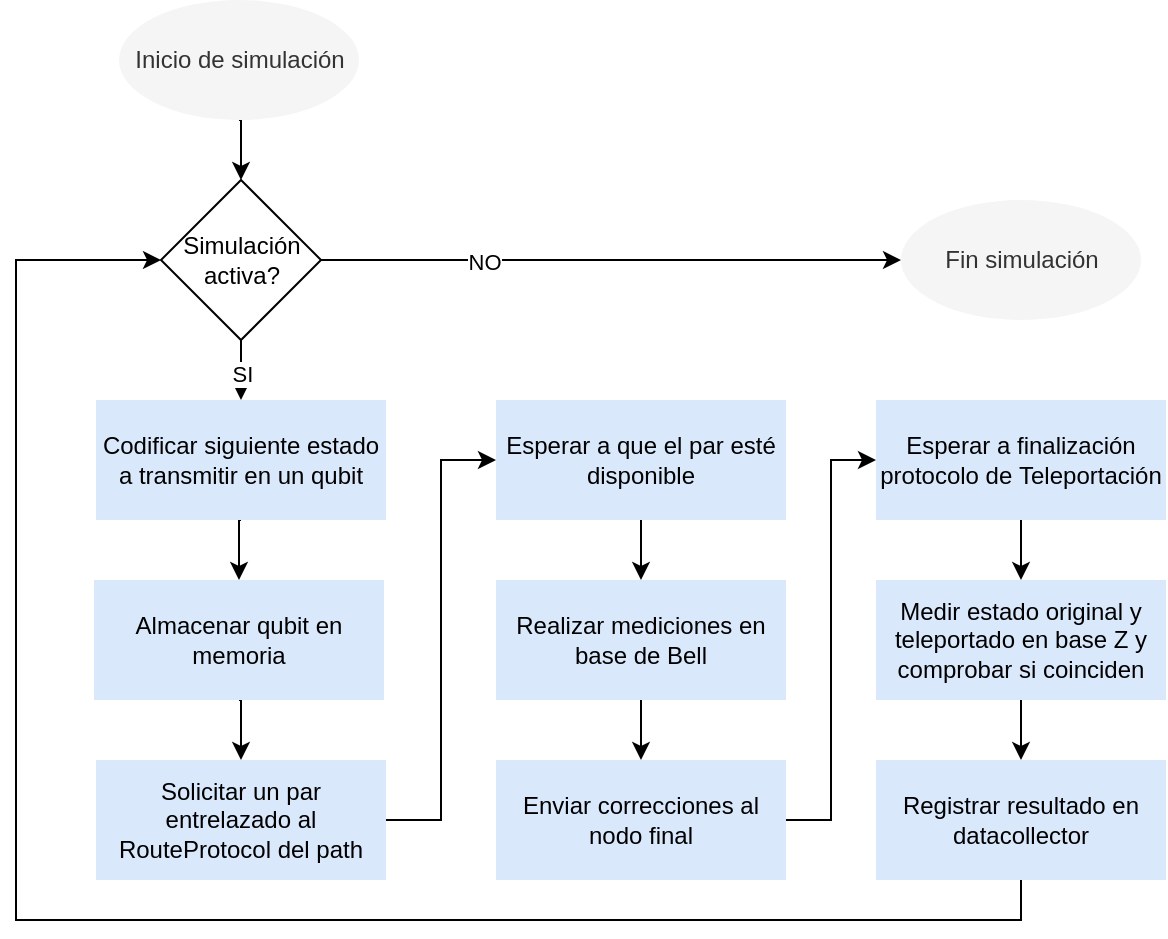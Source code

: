 <mxfile version="24.2.5" type="device">
  <diagram name="Página-1" id="CurySxxXu2C1Rzmgpb91">
    <mxGraphModel dx="792" dy="1019" grid="1" gridSize="10" guides="1" tooltips="1" connect="1" arrows="1" fold="1" page="1" pageScale="1" pageWidth="827" pageHeight="583" math="0" shadow="0">
      <root>
        <mxCell id="0" />
        <mxCell id="1" parent="0" />
        <mxCell id="Q6l-A-WZH55Bo8x8fdeK-15" style="edgeStyle=orthogonalEdgeStyle;rounded=0;orthogonalLoop=1;jettySize=auto;html=1;exitX=0.5;exitY=1;exitDx=0;exitDy=0;entryX=0.5;entryY=0;entryDx=0;entryDy=0;" parent="1" source="Q6l-A-WZH55Bo8x8fdeK-4" target="Q6l-A-WZH55Bo8x8fdeK-14" edge="1">
          <mxGeometry relative="1" as="geometry" />
        </mxCell>
        <mxCell id="Q6l-A-WZH55Bo8x8fdeK-4" value="Inicio de simulación" style="ellipse;whiteSpace=wrap;html=1;fillColor=#f5f5f5;fontColor=#333333;strokeColor=none;" parent="1" vertex="1">
          <mxGeometry x="61.5" y="-10" width="120" height="60" as="geometry" />
        </mxCell>
        <mxCell id="Q6l-A-WZH55Bo8x8fdeK-22" style="edgeStyle=orthogonalEdgeStyle;rounded=0;orthogonalLoop=1;jettySize=auto;html=1;exitX=0.5;exitY=1;exitDx=0;exitDy=0;entryX=0.5;entryY=0;entryDx=0;entryDy=0;" parent="1" source="Q6l-A-WZH55Bo8x8fdeK-13" target="Q6l-A-WZH55Bo8x8fdeK-28" edge="1">
          <mxGeometry relative="1" as="geometry">
            <mxPoint x="328.75" y="280" as="targetPoint" />
          </mxGeometry>
        </mxCell>
        <mxCell id="Q6l-A-WZH55Bo8x8fdeK-13" value="Codificar siguiente estado a transmitir en un qubit" style="rounded=0;whiteSpace=wrap;html=1;fillColor=#dae8fc;strokeColor=none;" parent="1" vertex="1">
          <mxGeometry x="50" y="190" width="145" height="60" as="geometry" />
        </mxCell>
        <mxCell id="Q6l-A-WZH55Bo8x8fdeK-17" style="edgeStyle=orthogonalEdgeStyle;rounded=0;orthogonalLoop=1;jettySize=auto;html=1;exitX=1;exitY=0.5;exitDx=0;exitDy=0;" parent="1" source="Q6l-A-WZH55Bo8x8fdeK-14" target="Q6l-A-WZH55Bo8x8fdeK-16" edge="1">
          <mxGeometry relative="1" as="geometry" />
        </mxCell>
        <mxCell id="Q6l-A-WZH55Bo8x8fdeK-25" value="NO" style="edgeLabel;html=1;align=center;verticalAlign=middle;resizable=0;points=[];" parent="Q6l-A-WZH55Bo8x8fdeK-17" vertex="1" connectable="0">
          <mxGeometry x="-0.443" y="-1" relative="1" as="geometry">
            <mxPoint as="offset" />
          </mxGeometry>
        </mxCell>
        <mxCell id="Q6l-A-WZH55Bo8x8fdeK-21" style="edgeStyle=orthogonalEdgeStyle;rounded=0;orthogonalLoop=1;jettySize=auto;html=1;exitX=0.5;exitY=1;exitDx=0;exitDy=0;" parent="1" source="Q6l-A-WZH55Bo8x8fdeK-14" target="Q6l-A-WZH55Bo8x8fdeK-13" edge="1">
          <mxGeometry relative="1" as="geometry" />
        </mxCell>
        <mxCell id="Q6l-A-WZH55Bo8x8fdeK-26" value="SI" style="edgeLabel;html=1;align=center;verticalAlign=middle;resizable=0;points=[];" parent="Q6l-A-WZH55Bo8x8fdeK-21" vertex="1" connectable="0">
          <mxGeometry x="-0.35" relative="1" as="geometry">
            <mxPoint as="offset" />
          </mxGeometry>
        </mxCell>
        <mxCell id="Q6l-A-WZH55Bo8x8fdeK-14" value="Simulación activa?" style="rhombus;whiteSpace=wrap;html=1;" parent="1" vertex="1">
          <mxGeometry x="82.5" y="80" width="80" height="80" as="geometry" />
        </mxCell>
        <mxCell id="Q6l-A-WZH55Bo8x8fdeK-16" value="Fin simulación" style="ellipse;whiteSpace=wrap;html=1;fillColor=#f5f5f5;fontColor=#333333;strokeColor=none;" parent="1" vertex="1">
          <mxGeometry x="452.5" y="90" width="120" height="60" as="geometry" />
        </mxCell>
        <mxCell id="Q6l-A-WZH55Bo8x8fdeK-33" style="edgeStyle=orthogonalEdgeStyle;rounded=0;orthogonalLoop=1;jettySize=auto;html=1;exitX=0.5;exitY=1;exitDx=0;exitDy=0;entryX=0.5;entryY=0;entryDx=0;entryDy=0;" parent="1" source="Q6l-A-WZH55Bo8x8fdeK-28" target="Q6l-A-WZH55Bo8x8fdeK-29" edge="1">
          <mxGeometry relative="1" as="geometry" />
        </mxCell>
        <mxCell id="Q6l-A-WZH55Bo8x8fdeK-28" value="Almacenar qubit en memoria" style="rounded=0;whiteSpace=wrap;html=1;fillColor=#dae8fc;strokeColor=none;" parent="1" vertex="1">
          <mxGeometry x="49" y="280" width="145" height="60" as="geometry" />
        </mxCell>
        <mxCell id="Q6l-A-WZH55Bo8x8fdeK-34" style="edgeStyle=orthogonalEdgeStyle;rounded=0;orthogonalLoop=1;jettySize=auto;html=1;exitX=1;exitY=0.5;exitDx=0;exitDy=0;entryX=0;entryY=0.5;entryDx=0;entryDy=0;" parent="1" source="Q6l-A-WZH55Bo8x8fdeK-29" target="Q6l-A-WZH55Bo8x8fdeK-30" edge="1">
          <mxGeometry relative="1" as="geometry" />
        </mxCell>
        <mxCell id="Q6l-A-WZH55Bo8x8fdeK-29" value="Solicitar un par entrelazado al RouteProtocol del path" style="rounded=0;whiteSpace=wrap;html=1;fillColor=#dae8fc;strokeColor=none;" parent="1" vertex="1">
          <mxGeometry x="50" y="370" width="145" height="60" as="geometry" />
        </mxCell>
        <mxCell id="Q6l-A-WZH55Bo8x8fdeK-35" style="edgeStyle=orthogonalEdgeStyle;rounded=0;orthogonalLoop=1;jettySize=auto;html=1;exitX=0.5;exitY=1;exitDx=0;exitDy=0;entryX=0.5;entryY=0;entryDx=0;entryDy=0;" parent="1" source="Q6l-A-WZH55Bo8x8fdeK-30" target="Q6l-A-WZH55Bo8x8fdeK-31" edge="1">
          <mxGeometry relative="1" as="geometry" />
        </mxCell>
        <mxCell id="Q6l-A-WZH55Bo8x8fdeK-30" value="Esperar a que el par esté disponible" style="rounded=0;whiteSpace=wrap;html=1;fillColor=#dae8fc;strokeColor=none;" parent="1" vertex="1">
          <mxGeometry x="250" y="190" width="145" height="60" as="geometry" />
        </mxCell>
        <mxCell id="Q6l-A-WZH55Bo8x8fdeK-36" style="edgeStyle=orthogonalEdgeStyle;rounded=0;orthogonalLoop=1;jettySize=auto;html=1;exitX=0.5;exitY=1;exitDx=0;exitDy=0;entryX=0.5;entryY=0;entryDx=0;entryDy=0;" parent="1" source="Q6l-A-WZH55Bo8x8fdeK-31" target="Q6l-A-WZH55Bo8x8fdeK-32" edge="1">
          <mxGeometry relative="1" as="geometry" />
        </mxCell>
        <mxCell id="Q6l-A-WZH55Bo8x8fdeK-31" value="Realizar mediciones en base de Bell" style="rounded=0;whiteSpace=wrap;html=1;fillColor=#dae8fc;strokeColor=none;" parent="1" vertex="1">
          <mxGeometry x="250" y="280" width="145" height="60" as="geometry" />
        </mxCell>
        <mxCell id="Q6l-A-WZH55Bo8x8fdeK-40" style="edgeStyle=orthogonalEdgeStyle;rounded=0;orthogonalLoop=1;jettySize=auto;html=1;exitX=1;exitY=0.5;exitDx=0;exitDy=0;entryX=0;entryY=0.5;entryDx=0;entryDy=0;" parent="1" source="Q6l-A-WZH55Bo8x8fdeK-32" target="Q6l-A-WZH55Bo8x8fdeK-37" edge="1">
          <mxGeometry relative="1" as="geometry" />
        </mxCell>
        <mxCell id="Q6l-A-WZH55Bo8x8fdeK-32" value="Enviar correcciones al nodo final" style="rounded=0;whiteSpace=wrap;html=1;fillColor=#dae8fc;strokeColor=none;" parent="1" vertex="1">
          <mxGeometry x="250" y="370" width="145" height="60" as="geometry" />
        </mxCell>
        <mxCell id="Q6l-A-WZH55Bo8x8fdeK-41" style="edgeStyle=orthogonalEdgeStyle;rounded=0;orthogonalLoop=1;jettySize=auto;html=1;exitX=0.5;exitY=1;exitDx=0;exitDy=0;" parent="1" source="Q6l-A-WZH55Bo8x8fdeK-37" target="Q6l-A-WZH55Bo8x8fdeK-38" edge="1">
          <mxGeometry relative="1" as="geometry" />
        </mxCell>
        <mxCell id="Q6l-A-WZH55Bo8x8fdeK-37" value="Esperar a finalización protocolo de&amp;nbsp;&lt;span style=&quot;color: rgba(0, 0, 0, 0); font-family: monospace; font-size: 0px; text-align: start; text-wrap: nowrap;&quot;&gt;%3CmxGraphModel%3E%3Croot%3E%3CmxCell%20id%3D%220%22%2F%3E%3CmxCell%20id%3D%221%22%20parent%3D%220%22%2F%3E%3CmxCell%20id%3D%222%22%20value%3D%22Enviar%20correcciones%20al%20nodo%20final%22%20style%3D%22rounded%3D0%3BwhiteSpace%3Dwrap%3Bhtml%3D1%3BfillColor%3D%23dae8fc%3BstrokeColor%3Dnone%3B%22%20vertex%3D%221%22%20parent%3D%221%22%3E%3CmxGeometry%20x%3D%22250%22%20y%3D%22370%22%20width%3D%22145%22%20height%3D%2260%22%20as%3D%22geometry%22%2F%3E%3C%2FmxCell%3E%3C%2Froot%3E%3C%2FmxGraphModel%3E&lt;/span&gt;&lt;span style=&quot;color: rgba(0, 0, 0, 0); font-family: monospace; font-size: 0px; text-align: start; text-wrap: nowrap;&quot;&gt;%3CmxGraphModel%3E%3Croot%3E%3CmxCell%20id%3D%220%22%2F%3E%3CmxCell%20id%3D%221%22%20parent%3D%220%22%2F%3E%3CmxCell%20id%3D%222%22%20value%3D%22Enviar%20correcciones%20al%20nodo%20final%22%20style%3D%22rounded%3D0%3BwhiteSpace%3Dwrap%3Bhtml%3D1%3BfillColor%3D%23dae8fc%3BstrokeColor%3Dnone%3B%22%20vertex%3D%221%22%20parent%3D%221%22%3E%3CmxGeometry%20x%3D%22250%22%20y%3D%22370%22%20width%3D%22145%22%20height%3D%2260%22%20as%3D%22geometry%22%2F%3E%3C%2FmxCell%3E%3C%2Froot%3E%3C%2FmxGraphModel%3E&lt;/span&gt;Teleportación" style="rounded=0;whiteSpace=wrap;html=1;fillColor=#dae8fc;strokeColor=none;" parent="1" vertex="1">
          <mxGeometry x="440" y="190" width="145" height="60" as="geometry" />
        </mxCell>
        <mxCell id="Q6l-A-WZH55Bo8x8fdeK-42" style="edgeStyle=orthogonalEdgeStyle;rounded=0;orthogonalLoop=1;jettySize=auto;html=1;exitX=0.5;exitY=1;exitDx=0;exitDy=0;entryX=0.5;entryY=0;entryDx=0;entryDy=0;" parent="1" source="Q6l-A-WZH55Bo8x8fdeK-38" target="Q6l-A-WZH55Bo8x8fdeK-39" edge="1">
          <mxGeometry relative="1" as="geometry" />
        </mxCell>
        <mxCell id="Q6l-A-WZH55Bo8x8fdeK-38" value="Medir estado original y teleportado en base Z y comprobar si coinciden" style="rounded=0;whiteSpace=wrap;html=1;fillColor=#dae8fc;strokeColor=none;" parent="1" vertex="1">
          <mxGeometry x="440" y="280" width="145" height="60" as="geometry" />
        </mxCell>
        <mxCell id="Q6l-A-WZH55Bo8x8fdeK-43" style="edgeStyle=orthogonalEdgeStyle;rounded=0;orthogonalLoop=1;jettySize=auto;html=1;exitX=0.5;exitY=1;exitDx=0;exitDy=0;entryX=0;entryY=0.5;entryDx=0;entryDy=0;" parent="1" source="Q6l-A-WZH55Bo8x8fdeK-39" target="Q6l-A-WZH55Bo8x8fdeK-14" edge="1">
          <mxGeometry relative="1" as="geometry">
            <Array as="points">
              <mxPoint x="513" y="450" />
              <mxPoint x="10" y="450" />
              <mxPoint x="10" y="120" />
            </Array>
          </mxGeometry>
        </mxCell>
        <mxCell id="Q6l-A-WZH55Bo8x8fdeK-39" value="Registrar resultado en datacollector" style="rounded=0;whiteSpace=wrap;html=1;fillColor=#dae8fc;strokeColor=none;" parent="1" vertex="1">
          <mxGeometry x="440" y="370" width="145" height="60" as="geometry" />
        </mxCell>
      </root>
    </mxGraphModel>
  </diagram>
</mxfile>
